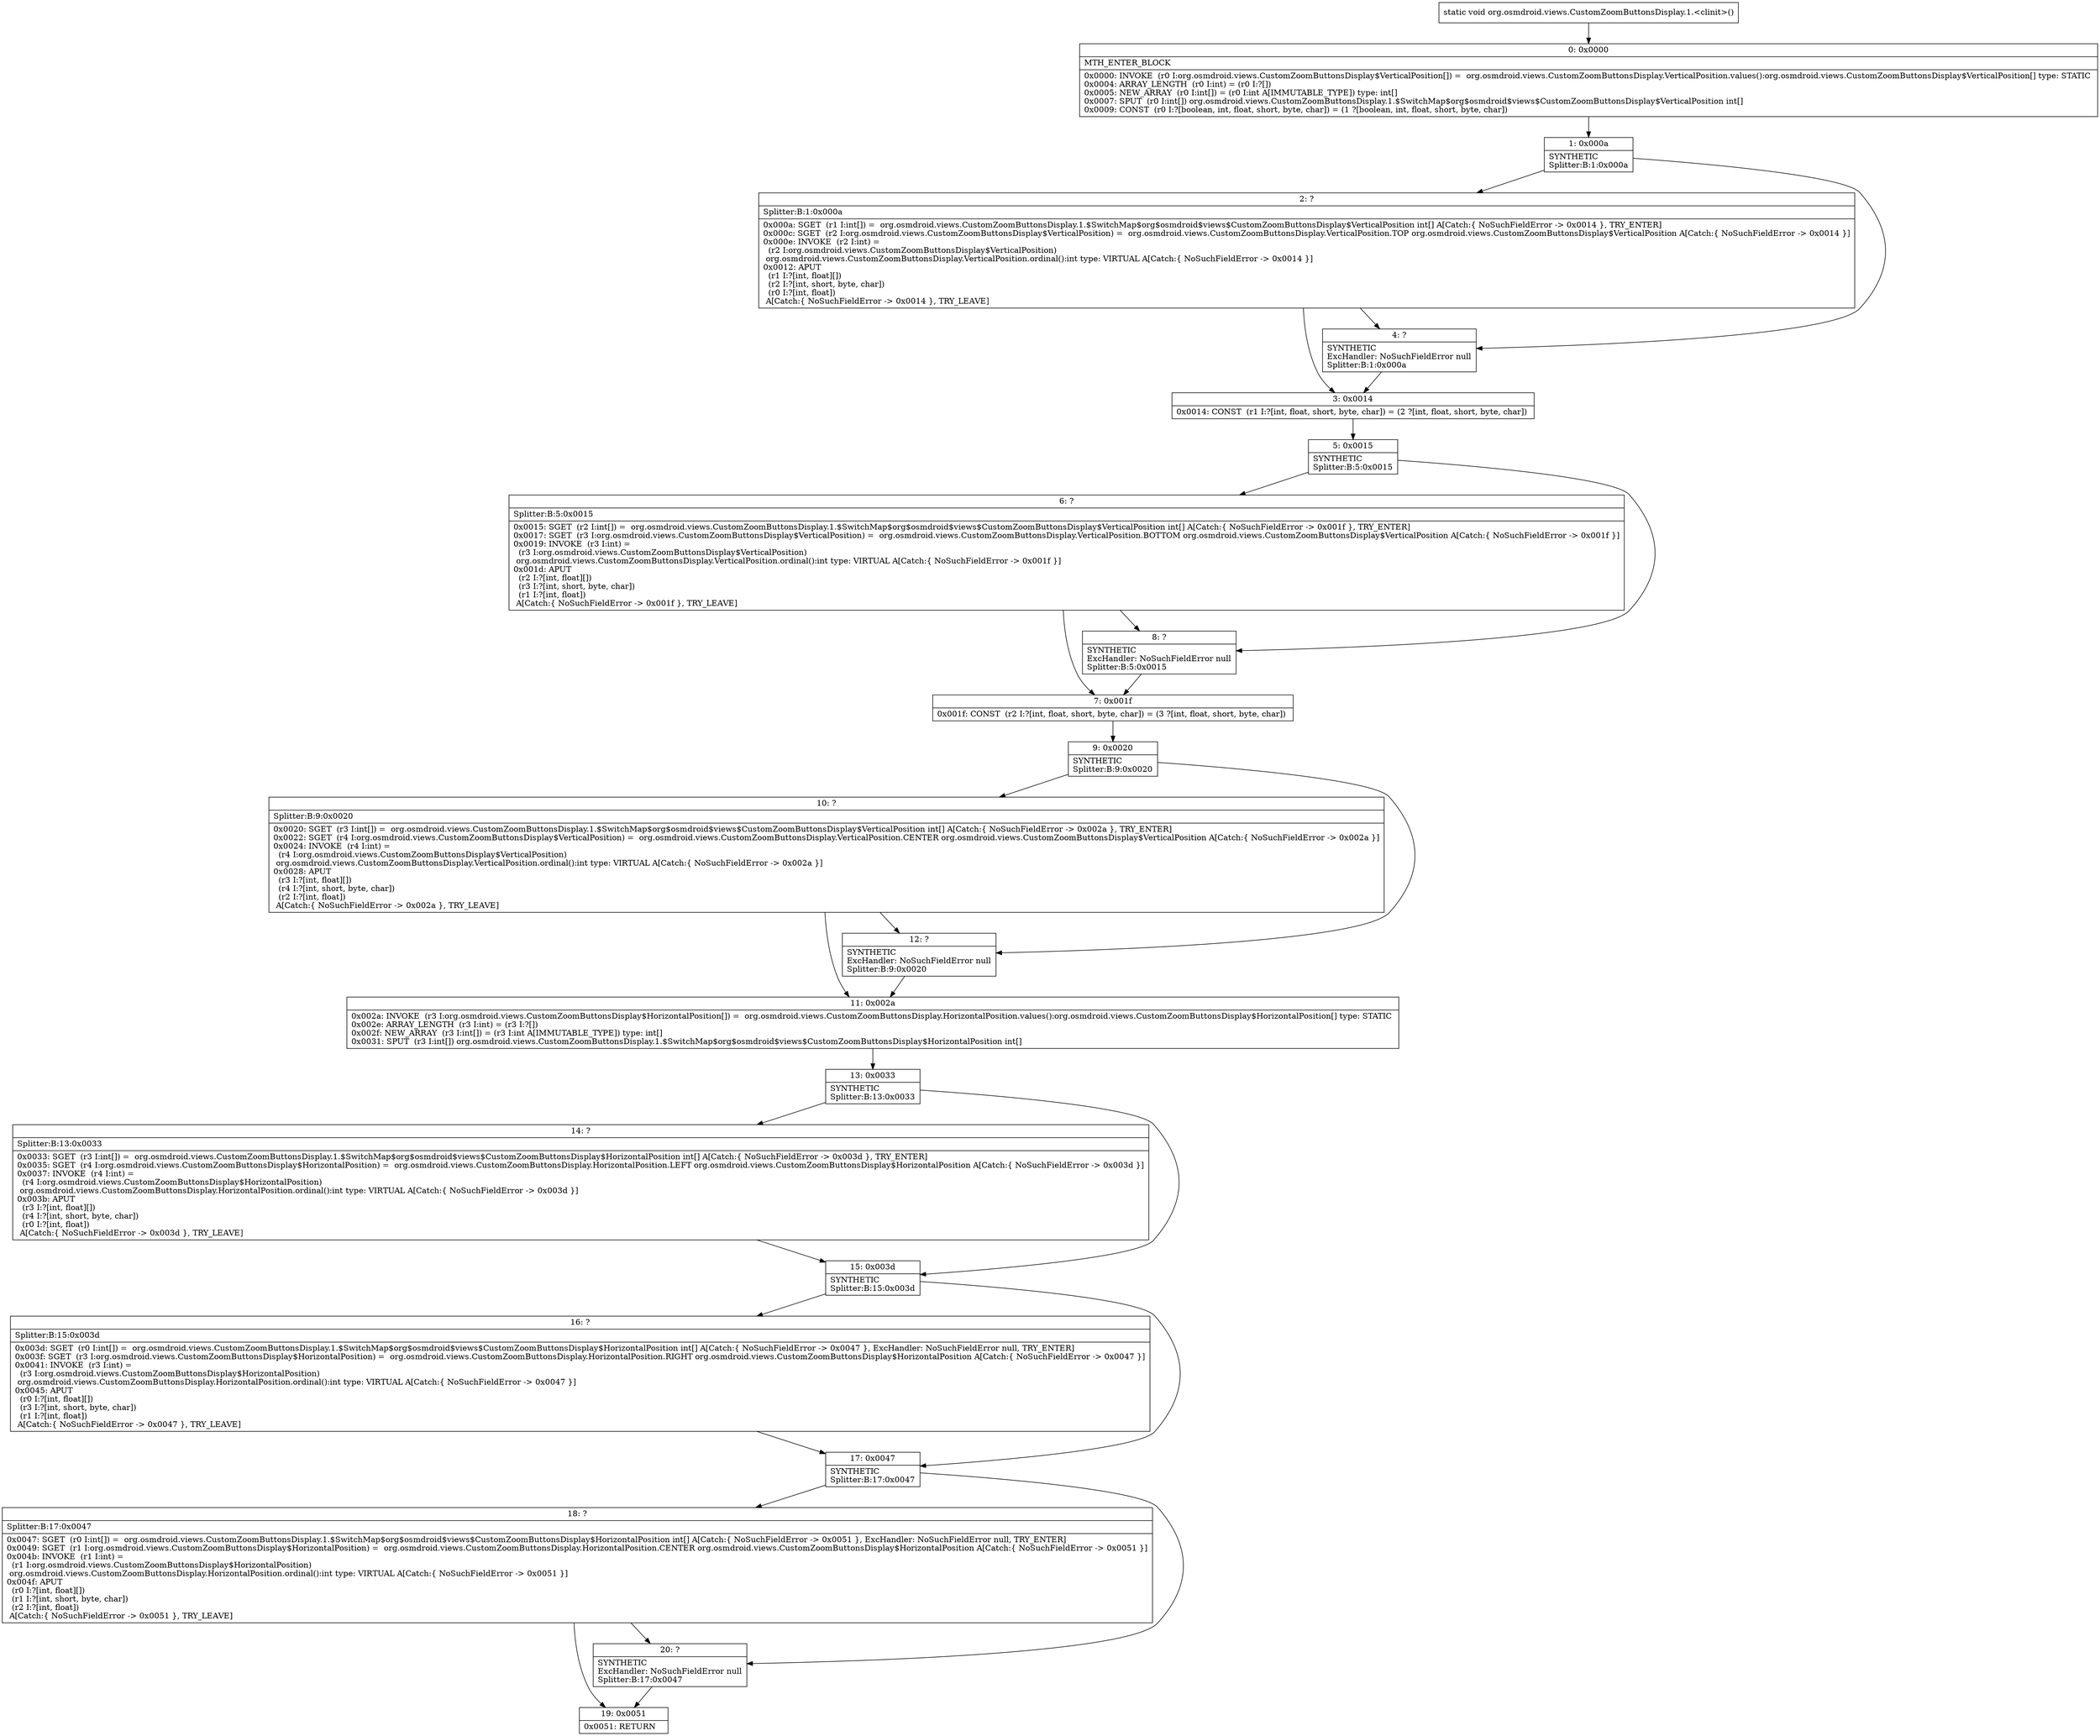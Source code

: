 digraph "CFG fororg.osmdroid.views.CustomZoomButtonsDisplay.1.\<clinit\>()V" {
Node_0 [shape=record,label="{0\:\ 0x0000|MTH_ENTER_BLOCK\l|0x0000: INVOKE  (r0 I:org.osmdroid.views.CustomZoomButtonsDisplay$VerticalPosition[]) =  org.osmdroid.views.CustomZoomButtonsDisplay.VerticalPosition.values():org.osmdroid.views.CustomZoomButtonsDisplay$VerticalPosition[] type: STATIC \l0x0004: ARRAY_LENGTH  (r0 I:int) = (r0 I:?[]) \l0x0005: NEW_ARRAY  (r0 I:int[]) = (r0 I:int A[IMMUTABLE_TYPE]) type: int[] \l0x0007: SPUT  (r0 I:int[]) org.osmdroid.views.CustomZoomButtonsDisplay.1.$SwitchMap$org$osmdroid$views$CustomZoomButtonsDisplay$VerticalPosition int[] \l0x0009: CONST  (r0 I:?[boolean, int, float, short, byte, char]) = (1 ?[boolean, int, float, short, byte, char]) \l}"];
Node_1 [shape=record,label="{1\:\ 0x000a|SYNTHETIC\lSplitter:B:1:0x000a\l}"];
Node_2 [shape=record,label="{2\:\ ?|Splitter:B:1:0x000a\l|0x000a: SGET  (r1 I:int[]) =  org.osmdroid.views.CustomZoomButtonsDisplay.1.$SwitchMap$org$osmdroid$views$CustomZoomButtonsDisplay$VerticalPosition int[] A[Catch:\{ NoSuchFieldError \-\> 0x0014 \}, TRY_ENTER]\l0x000c: SGET  (r2 I:org.osmdroid.views.CustomZoomButtonsDisplay$VerticalPosition) =  org.osmdroid.views.CustomZoomButtonsDisplay.VerticalPosition.TOP org.osmdroid.views.CustomZoomButtonsDisplay$VerticalPosition A[Catch:\{ NoSuchFieldError \-\> 0x0014 \}]\l0x000e: INVOKE  (r2 I:int) = \l  (r2 I:org.osmdroid.views.CustomZoomButtonsDisplay$VerticalPosition)\l org.osmdroid.views.CustomZoomButtonsDisplay.VerticalPosition.ordinal():int type: VIRTUAL A[Catch:\{ NoSuchFieldError \-\> 0x0014 \}]\l0x0012: APUT  \l  (r1 I:?[int, float][])\l  (r2 I:?[int, short, byte, char])\l  (r0 I:?[int, float])\l A[Catch:\{ NoSuchFieldError \-\> 0x0014 \}, TRY_LEAVE]\l}"];
Node_3 [shape=record,label="{3\:\ 0x0014|0x0014: CONST  (r1 I:?[int, float, short, byte, char]) = (2 ?[int, float, short, byte, char]) \l}"];
Node_4 [shape=record,label="{4\:\ ?|SYNTHETIC\lExcHandler: NoSuchFieldError null\lSplitter:B:1:0x000a\l}"];
Node_5 [shape=record,label="{5\:\ 0x0015|SYNTHETIC\lSplitter:B:5:0x0015\l}"];
Node_6 [shape=record,label="{6\:\ ?|Splitter:B:5:0x0015\l|0x0015: SGET  (r2 I:int[]) =  org.osmdroid.views.CustomZoomButtonsDisplay.1.$SwitchMap$org$osmdroid$views$CustomZoomButtonsDisplay$VerticalPosition int[] A[Catch:\{ NoSuchFieldError \-\> 0x001f \}, TRY_ENTER]\l0x0017: SGET  (r3 I:org.osmdroid.views.CustomZoomButtonsDisplay$VerticalPosition) =  org.osmdroid.views.CustomZoomButtonsDisplay.VerticalPosition.BOTTOM org.osmdroid.views.CustomZoomButtonsDisplay$VerticalPosition A[Catch:\{ NoSuchFieldError \-\> 0x001f \}]\l0x0019: INVOKE  (r3 I:int) = \l  (r3 I:org.osmdroid.views.CustomZoomButtonsDisplay$VerticalPosition)\l org.osmdroid.views.CustomZoomButtonsDisplay.VerticalPosition.ordinal():int type: VIRTUAL A[Catch:\{ NoSuchFieldError \-\> 0x001f \}]\l0x001d: APUT  \l  (r2 I:?[int, float][])\l  (r3 I:?[int, short, byte, char])\l  (r1 I:?[int, float])\l A[Catch:\{ NoSuchFieldError \-\> 0x001f \}, TRY_LEAVE]\l}"];
Node_7 [shape=record,label="{7\:\ 0x001f|0x001f: CONST  (r2 I:?[int, float, short, byte, char]) = (3 ?[int, float, short, byte, char]) \l}"];
Node_8 [shape=record,label="{8\:\ ?|SYNTHETIC\lExcHandler: NoSuchFieldError null\lSplitter:B:5:0x0015\l}"];
Node_9 [shape=record,label="{9\:\ 0x0020|SYNTHETIC\lSplitter:B:9:0x0020\l}"];
Node_10 [shape=record,label="{10\:\ ?|Splitter:B:9:0x0020\l|0x0020: SGET  (r3 I:int[]) =  org.osmdroid.views.CustomZoomButtonsDisplay.1.$SwitchMap$org$osmdroid$views$CustomZoomButtonsDisplay$VerticalPosition int[] A[Catch:\{ NoSuchFieldError \-\> 0x002a \}, TRY_ENTER]\l0x0022: SGET  (r4 I:org.osmdroid.views.CustomZoomButtonsDisplay$VerticalPosition) =  org.osmdroid.views.CustomZoomButtonsDisplay.VerticalPosition.CENTER org.osmdroid.views.CustomZoomButtonsDisplay$VerticalPosition A[Catch:\{ NoSuchFieldError \-\> 0x002a \}]\l0x0024: INVOKE  (r4 I:int) = \l  (r4 I:org.osmdroid.views.CustomZoomButtonsDisplay$VerticalPosition)\l org.osmdroid.views.CustomZoomButtonsDisplay.VerticalPosition.ordinal():int type: VIRTUAL A[Catch:\{ NoSuchFieldError \-\> 0x002a \}]\l0x0028: APUT  \l  (r3 I:?[int, float][])\l  (r4 I:?[int, short, byte, char])\l  (r2 I:?[int, float])\l A[Catch:\{ NoSuchFieldError \-\> 0x002a \}, TRY_LEAVE]\l}"];
Node_11 [shape=record,label="{11\:\ 0x002a|0x002a: INVOKE  (r3 I:org.osmdroid.views.CustomZoomButtonsDisplay$HorizontalPosition[]) =  org.osmdroid.views.CustomZoomButtonsDisplay.HorizontalPosition.values():org.osmdroid.views.CustomZoomButtonsDisplay$HorizontalPosition[] type: STATIC \l0x002e: ARRAY_LENGTH  (r3 I:int) = (r3 I:?[]) \l0x002f: NEW_ARRAY  (r3 I:int[]) = (r3 I:int A[IMMUTABLE_TYPE]) type: int[] \l0x0031: SPUT  (r3 I:int[]) org.osmdroid.views.CustomZoomButtonsDisplay.1.$SwitchMap$org$osmdroid$views$CustomZoomButtonsDisplay$HorizontalPosition int[] \l}"];
Node_12 [shape=record,label="{12\:\ ?|SYNTHETIC\lExcHandler: NoSuchFieldError null\lSplitter:B:9:0x0020\l}"];
Node_13 [shape=record,label="{13\:\ 0x0033|SYNTHETIC\lSplitter:B:13:0x0033\l}"];
Node_14 [shape=record,label="{14\:\ ?|Splitter:B:13:0x0033\l|0x0033: SGET  (r3 I:int[]) =  org.osmdroid.views.CustomZoomButtonsDisplay.1.$SwitchMap$org$osmdroid$views$CustomZoomButtonsDisplay$HorizontalPosition int[] A[Catch:\{ NoSuchFieldError \-\> 0x003d \}, TRY_ENTER]\l0x0035: SGET  (r4 I:org.osmdroid.views.CustomZoomButtonsDisplay$HorizontalPosition) =  org.osmdroid.views.CustomZoomButtonsDisplay.HorizontalPosition.LEFT org.osmdroid.views.CustomZoomButtonsDisplay$HorizontalPosition A[Catch:\{ NoSuchFieldError \-\> 0x003d \}]\l0x0037: INVOKE  (r4 I:int) = \l  (r4 I:org.osmdroid.views.CustomZoomButtonsDisplay$HorizontalPosition)\l org.osmdroid.views.CustomZoomButtonsDisplay.HorizontalPosition.ordinal():int type: VIRTUAL A[Catch:\{ NoSuchFieldError \-\> 0x003d \}]\l0x003b: APUT  \l  (r3 I:?[int, float][])\l  (r4 I:?[int, short, byte, char])\l  (r0 I:?[int, float])\l A[Catch:\{ NoSuchFieldError \-\> 0x003d \}, TRY_LEAVE]\l}"];
Node_15 [shape=record,label="{15\:\ 0x003d|SYNTHETIC\lSplitter:B:15:0x003d\l}"];
Node_16 [shape=record,label="{16\:\ ?|Splitter:B:15:0x003d\l|0x003d: SGET  (r0 I:int[]) =  org.osmdroid.views.CustomZoomButtonsDisplay.1.$SwitchMap$org$osmdroid$views$CustomZoomButtonsDisplay$HorizontalPosition int[] A[Catch:\{ NoSuchFieldError \-\> 0x0047 \}, ExcHandler: NoSuchFieldError null, TRY_ENTER]\l0x003f: SGET  (r3 I:org.osmdroid.views.CustomZoomButtonsDisplay$HorizontalPosition) =  org.osmdroid.views.CustomZoomButtonsDisplay.HorizontalPosition.RIGHT org.osmdroid.views.CustomZoomButtonsDisplay$HorizontalPosition A[Catch:\{ NoSuchFieldError \-\> 0x0047 \}]\l0x0041: INVOKE  (r3 I:int) = \l  (r3 I:org.osmdroid.views.CustomZoomButtonsDisplay$HorizontalPosition)\l org.osmdroid.views.CustomZoomButtonsDisplay.HorizontalPosition.ordinal():int type: VIRTUAL A[Catch:\{ NoSuchFieldError \-\> 0x0047 \}]\l0x0045: APUT  \l  (r0 I:?[int, float][])\l  (r3 I:?[int, short, byte, char])\l  (r1 I:?[int, float])\l A[Catch:\{ NoSuchFieldError \-\> 0x0047 \}, TRY_LEAVE]\l}"];
Node_17 [shape=record,label="{17\:\ 0x0047|SYNTHETIC\lSplitter:B:17:0x0047\l}"];
Node_18 [shape=record,label="{18\:\ ?|Splitter:B:17:0x0047\l|0x0047: SGET  (r0 I:int[]) =  org.osmdroid.views.CustomZoomButtonsDisplay.1.$SwitchMap$org$osmdroid$views$CustomZoomButtonsDisplay$HorizontalPosition int[] A[Catch:\{ NoSuchFieldError \-\> 0x0051 \}, ExcHandler: NoSuchFieldError null, TRY_ENTER]\l0x0049: SGET  (r1 I:org.osmdroid.views.CustomZoomButtonsDisplay$HorizontalPosition) =  org.osmdroid.views.CustomZoomButtonsDisplay.HorizontalPosition.CENTER org.osmdroid.views.CustomZoomButtonsDisplay$HorizontalPosition A[Catch:\{ NoSuchFieldError \-\> 0x0051 \}]\l0x004b: INVOKE  (r1 I:int) = \l  (r1 I:org.osmdroid.views.CustomZoomButtonsDisplay$HorizontalPosition)\l org.osmdroid.views.CustomZoomButtonsDisplay.HorizontalPosition.ordinal():int type: VIRTUAL A[Catch:\{ NoSuchFieldError \-\> 0x0051 \}]\l0x004f: APUT  \l  (r0 I:?[int, float][])\l  (r1 I:?[int, short, byte, char])\l  (r2 I:?[int, float])\l A[Catch:\{ NoSuchFieldError \-\> 0x0051 \}, TRY_LEAVE]\l}"];
Node_19 [shape=record,label="{19\:\ 0x0051|0x0051: RETURN   \l}"];
Node_20 [shape=record,label="{20\:\ ?|SYNTHETIC\lExcHandler: NoSuchFieldError null\lSplitter:B:17:0x0047\l}"];
MethodNode[shape=record,label="{static void org.osmdroid.views.CustomZoomButtonsDisplay.1.\<clinit\>() }"];
MethodNode -> Node_0;
Node_0 -> Node_1;
Node_1 -> Node_2;
Node_1 -> Node_4;
Node_2 -> Node_3;
Node_2 -> Node_4;
Node_3 -> Node_5;
Node_4 -> Node_3;
Node_5 -> Node_6;
Node_5 -> Node_8;
Node_6 -> Node_7;
Node_6 -> Node_8;
Node_7 -> Node_9;
Node_8 -> Node_7;
Node_9 -> Node_10;
Node_9 -> Node_12;
Node_10 -> Node_11;
Node_10 -> Node_12;
Node_11 -> Node_13;
Node_12 -> Node_11;
Node_13 -> Node_14;
Node_13 -> Node_15;
Node_14 -> Node_15;
Node_15 -> Node_16;
Node_15 -> Node_17;
Node_16 -> Node_17;
Node_17 -> Node_18;
Node_17 -> Node_20;
Node_18 -> Node_19;
Node_18 -> Node_20;
Node_20 -> Node_19;
}

